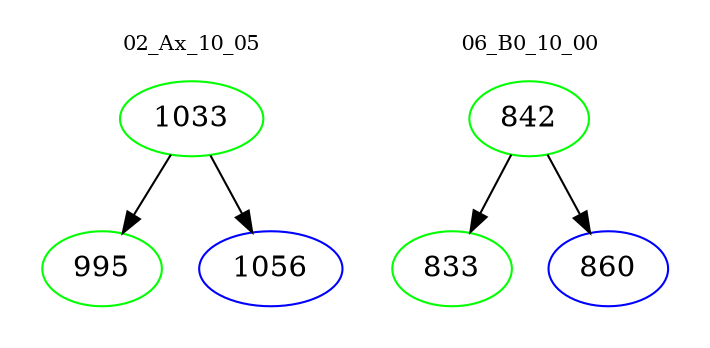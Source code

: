 digraph{
subgraph cluster_0 {
color = white
label = "02_Ax_10_05";
fontsize=10;
T0_1033 [label="1033", color="green"]
T0_1033 -> T0_995 [color="black"]
T0_995 [label="995", color="green"]
T0_1033 -> T0_1056 [color="black"]
T0_1056 [label="1056", color="blue"]
}
subgraph cluster_1 {
color = white
label = "06_B0_10_00";
fontsize=10;
T1_842 [label="842", color="green"]
T1_842 -> T1_833 [color="black"]
T1_833 [label="833", color="green"]
T1_842 -> T1_860 [color="black"]
T1_860 [label="860", color="blue"]
}
}
